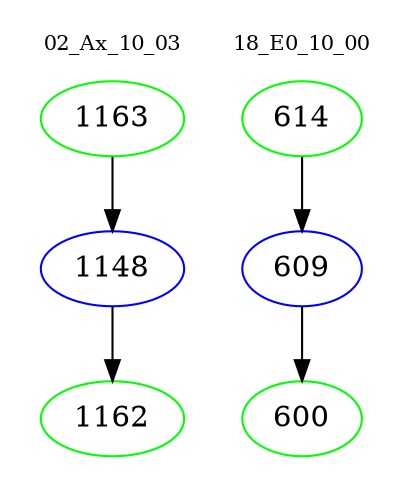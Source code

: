 digraph{
subgraph cluster_0 {
color = white
label = "02_Ax_10_03";
fontsize=10;
T0_1163 [label="1163", color="green"]
T0_1163 -> T0_1148 [color="black"]
T0_1148 [label="1148", color="blue"]
T0_1148 -> T0_1162 [color="black"]
T0_1162 [label="1162", color="green"]
}
subgraph cluster_1 {
color = white
label = "18_E0_10_00";
fontsize=10;
T1_614 [label="614", color="green"]
T1_614 -> T1_609 [color="black"]
T1_609 [label="609", color="blue"]
T1_609 -> T1_600 [color="black"]
T1_600 [label="600", color="green"]
}
}
